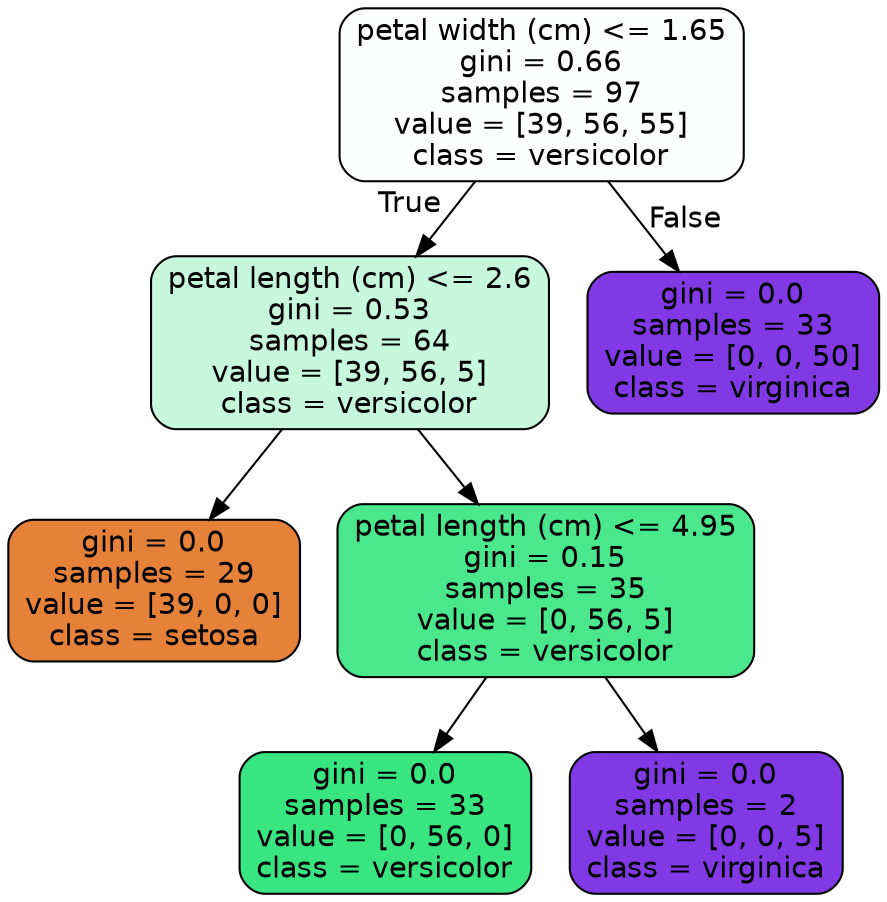 digraph Tree {
node [shape=box, style="filled, rounded", color="black", fontname="helvetica"] ;
edge [fontname="helvetica"] ;
0 [label="petal width (cm) <= 1.65\ngini = 0.66\nsamples = 97\nvalue = [39, 56, 55]\nclass = versicolor", fillcolor="#fdfffe"] ;
1 [label="petal length (cm) <= 2.6\ngini = 0.53\nsamples = 64\nvalue = [39, 56, 5]\nclass = versicolor", fillcolor="#c8f8dc"] ;
0 -> 1 [labeldistance=2.5, labelangle=45, headlabel="True"] ;
2 [label="gini = 0.0\nsamples = 29\nvalue = [39, 0, 0]\nclass = setosa", fillcolor="#e58139"] ;
1 -> 2 ;
3 [label="petal length (cm) <= 4.95\ngini = 0.15\nsamples = 35\nvalue = [0, 56, 5]\nclass = versicolor", fillcolor="#4be78c"] ;
1 -> 3 ;
4 [label="gini = 0.0\nsamples = 33\nvalue = [0, 56, 0]\nclass = versicolor", fillcolor="#39e581"] ;
3 -> 4 ;
5 [label="gini = 0.0\nsamples = 2\nvalue = [0, 0, 5]\nclass = virginica", fillcolor="#8139e5"] ;
3 -> 5 ;
6 [label="gini = 0.0\nsamples = 33\nvalue = [0, 0, 50]\nclass = virginica", fillcolor="#8139e5"] ;
0 -> 6 [labeldistance=2.5, labelangle=-45, headlabel="False"] ;
}